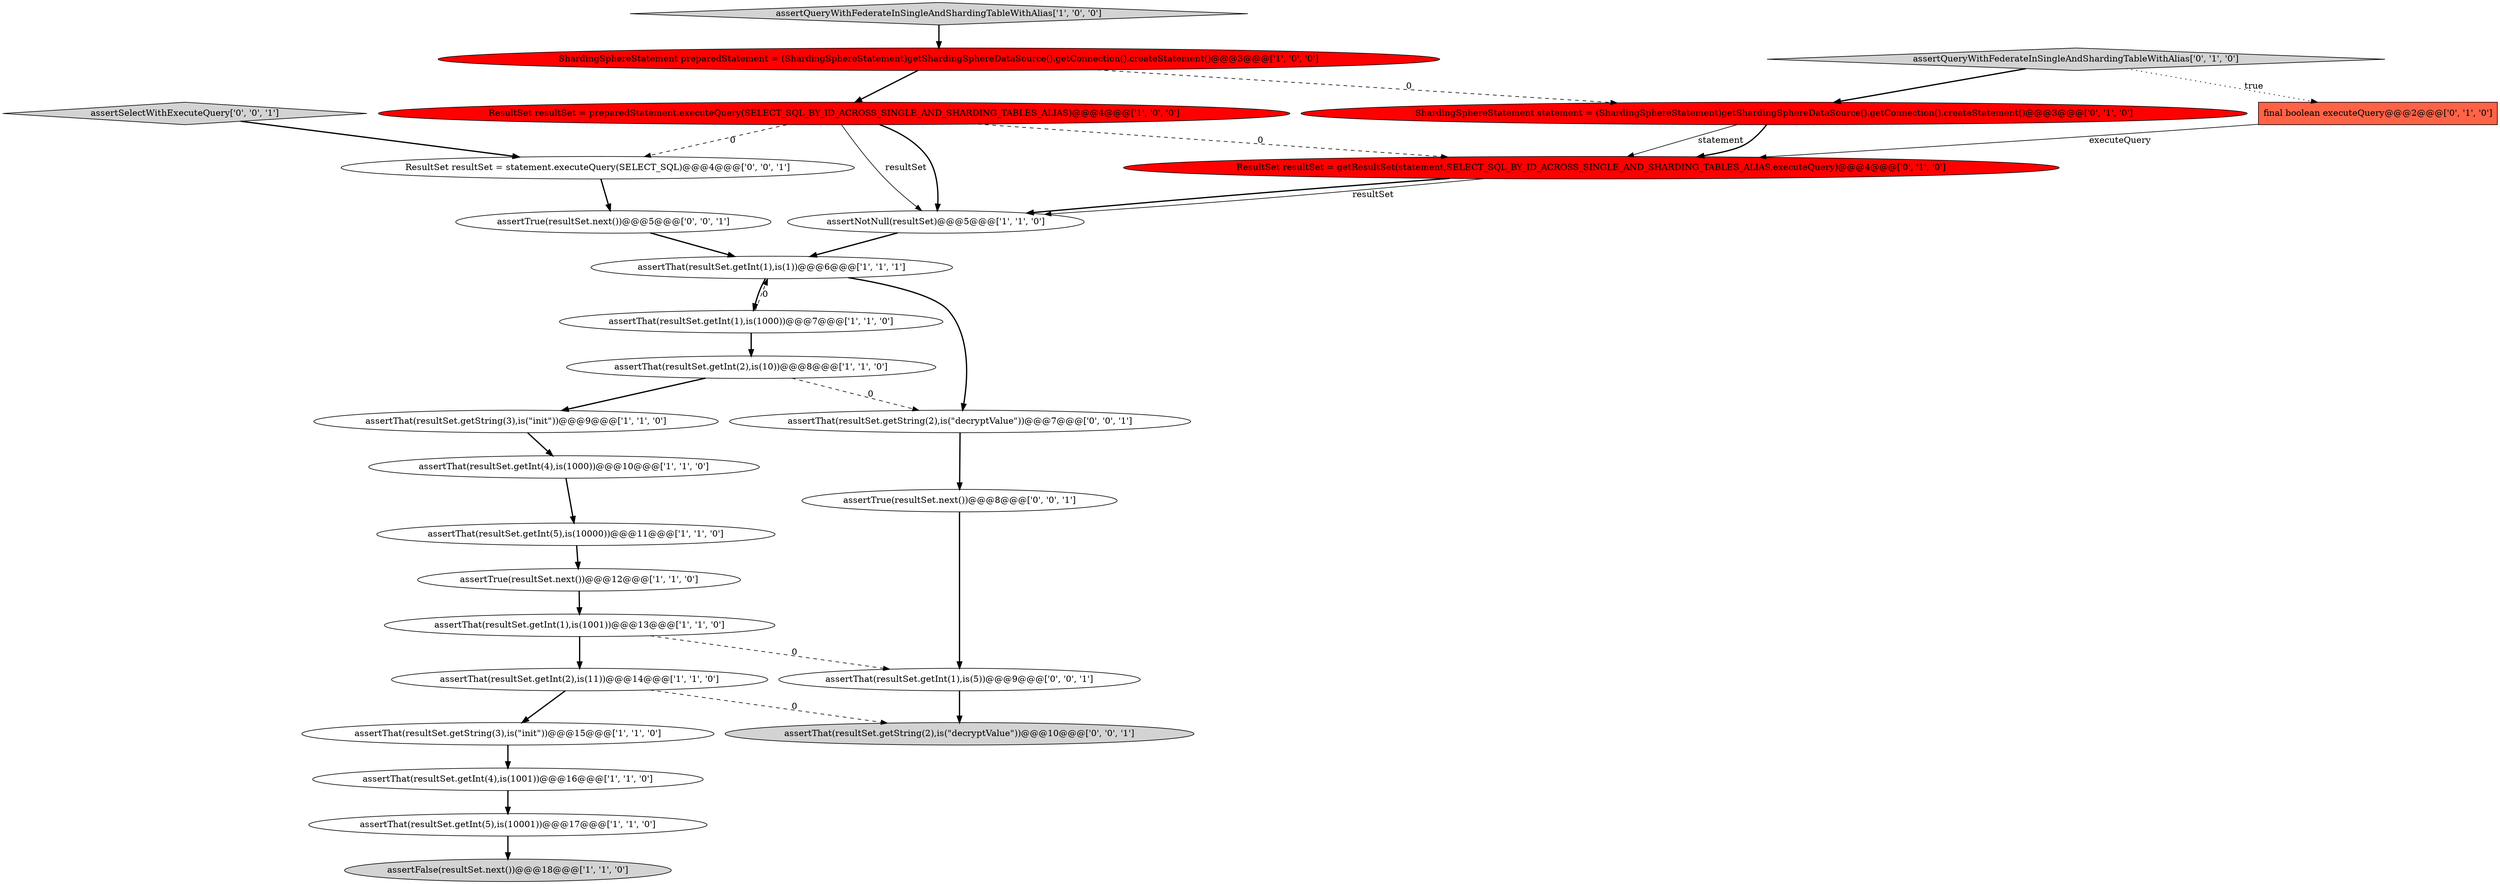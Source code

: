 digraph {
25 [style = filled, label = "ResultSet resultSet = statement.executeQuery(SELECT_SQL)@@@4@@@['0', '0', '1']", fillcolor = white, shape = ellipse image = "AAA0AAABBB3BBB"];
8 [style = filled, label = "assertTrue(resultSet.next())@@@12@@@['1', '1', '0']", fillcolor = white, shape = ellipse image = "AAA0AAABBB1BBB"];
15 [style = filled, label = "ResultSet resultSet = preparedStatement.executeQuery(SELECT_SQL_BY_ID_ACROSS_SINGLE_AND_SHARDING_TABLES_ALIAS)@@@4@@@['1', '0', '0']", fillcolor = red, shape = ellipse image = "AAA1AAABBB1BBB"];
14 [style = filled, label = "assertQueryWithFederateInSingleAndShardingTableWithAlias['1', '0', '0']", fillcolor = lightgray, shape = diamond image = "AAA0AAABBB1BBB"];
23 [style = filled, label = "assertTrue(resultSet.next())@@@5@@@['0', '0', '1']", fillcolor = white, shape = ellipse image = "AAA0AAABBB3BBB"];
6 [style = filled, label = "assertThat(resultSet.getInt(1),is(1000))@@@7@@@['1', '1', '0']", fillcolor = white, shape = ellipse image = "AAA0AAABBB1BBB"];
21 [style = filled, label = "assertSelectWithExecuteQuery['0', '0', '1']", fillcolor = lightgray, shape = diamond image = "AAA0AAABBB3BBB"];
16 [style = filled, label = "assertThat(resultSet.getInt(2),is(11))@@@14@@@['1', '1', '0']", fillcolor = white, shape = ellipse image = "AAA0AAABBB1BBB"];
4 [style = filled, label = "assertThat(resultSet.getInt(5),is(10001))@@@17@@@['1', '1', '0']", fillcolor = white, shape = ellipse image = "AAA0AAABBB1BBB"];
2 [style = filled, label = "assertThat(resultSet.getInt(1),is(1))@@@6@@@['1', '1', '1']", fillcolor = white, shape = ellipse image = "AAA0AAABBB1BBB"];
20 [style = filled, label = "ResultSet resultSet = getResultSet(statement,SELECT_SQL_BY_ID_ACROSS_SINGLE_AND_SHARDING_TABLES_ALIAS,executeQuery)@@@4@@@['0', '1', '0']", fillcolor = red, shape = ellipse image = "AAA1AAABBB2BBB"];
13 [style = filled, label = "assertThat(resultSet.getString(3),is(\"init\"))@@@9@@@['1', '1', '0']", fillcolor = white, shape = ellipse image = "AAA0AAABBB1BBB"];
3 [style = filled, label = "assertThat(resultSet.getString(3),is(\"init\"))@@@15@@@['1', '1', '0']", fillcolor = white, shape = ellipse image = "AAA0AAABBB1BBB"];
10 [style = filled, label = "ShardingSphereStatement preparedStatement = (ShardingSphereStatement)getShardingSphereDataSource().getConnection().createStatement()@@@3@@@['1', '0', '0']", fillcolor = red, shape = ellipse image = "AAA1AAABBB1BBB"];
27 [style = filled, label = "assertThat(resultSet.getInt(1),is(5))@@@9@@@['0', '0', '1']", fillcolor = white, shape = ellipse image = "AAA0AAABBB3BBB"];
19 [style = filled, label = "assertQueryWithFederateInSingleAndShardingTableWithAlias['0', '1', '0']", fillcolor = lightgray, shape = diamond image = "AAA0AAABBB2BBB"];
0 [style = filled, label = "assertFalse(resultSet.next())@@@18@@@['1', '1', '0']", fillcolor = lightgray, shape = ellipse image = "AAA0AAABBB1BBB"];
17 [style = filled, label = "ShardingSphereStatement statement = (ShardingSphereStatement)getShardingSphereDataSource().getConnection().createStatement()@@@3@@@['0', '1', '0']", fillcolor = red, shape = ellipse image = "AAA1AAABBB2BBB"];
7 [style = filled, label = "assertThat(resultSet.getInt(1),is(1001))@@@13@@@['1', '1', '0']", fillcolor = white, shape = ellipse image = "AAA0AAABBB1BBB"];
18 [style = filled, label = "final boolean executeQuery@@@2@@@['0', '1', '0']", fillcolor = tomato, shape = box image = "AAA1AAABBB2BBB"];
5 [style = filled, label = "assertThat(resultSet.getInt(4),is(1000))@@@10@@@['1', '1', '0']", fillcolor = white, shape = ellipse image = "AAA0AAABBB1BBB"];
22 [style = filled, label = "assertTrue(resultSet.next())@@@8@@@['0', '0', '1']", fillcolor = white, shape = ellipse image = "AAA0AAABBB3BBB"];
12 [style = filled, label = "assertThat(resultSet.getInt(5),is(10000))@@@11@@@['1', '1', '0']", fillcolor = white, shape = ellipse image = "AAA0AAABBB1BBB"];
26 [style = filled, label = "assertThat(resultSet.getString(2),is(\"decryptValue\"))@@@7@@@['0', '0', '1']", fillcolor = white, shape = ellipse image = "AAA0AAABBB3BBB"];
11 [style = filled, label = "assertThat(resultSet.getInt(2),is(10))@@@8@@@['1', '1', '0']", fillcolor = white, shape = ellipse image = "AAA0AAABBB1BBB"];
1 [style = filled, label = "assertNotNull(resultSet)@@@5@@@['1', '1', '0']", fillcolor = white, shape = ellipse image = "AAA0AAABBB1BBB"];
9 [style = filled, label = "assertThat(resultSet.getInt(4),is(1001))@@@16@@@['1', '1', '0']", fillcolor = white, shape = ellipse image = "AAA0AAABBB1BBB"];
24 [style = filled, label = "assertThat(resultSet.getString(2),is(\"decryptValue\"))@@@10@@@['0', '0', '1']", fillcolor = lightgray, shape = ellipse image = "AAA0AAABBB3BBB"];
16->3 [style = bold, label=""];
15->20 [style = dashed, label="0"];
2->26 [style = bold, label=""];
10->15 [style = bold, label=""];
6->2 [style = dashed, label="0"];
16->24 [style = dashed, label="0"];
2->6 [style = bold, label=""];
25->23 [style = bold, label=""];
9->4 [style = bold, label=""];
11->26 [style = dashed, label="0"];
19->18 [style = dotted, label="true"];
15->1 [style = solid, label="resultSet"];
14->10 [style = bold, label=""];
19->17 [style = bold, label=""];
20->1 [style = bold, label=""];
21->25 [style = bold, label=""];
17->20 [style = solid, label="statement"];
26->22 [style = bold, label=""];
8->7 [style = bold, label=""];
4->0 [style = bold, label=""];
7->27 [style = dashed, label="0"];
3->9 [style = bold, label=""];
15->25 [style = dashed, label="0"];
22->27 [style = bold, label=""];
5->12 [style = bold, label=""];
12->8 [style = bold, label=""];
6->11 [style = bold, label=""];
11->13 [style = bold, label=""];
7->16 [style = bold, label=""];
10->17 [style = dashed, label="0"];
13->5 [style = bold, label=""];
27->24 [style = bold, label=""];
1->2 [style = bold, label=""];
18->20 [style = solid, label="executeQuery"];
23->2 [style = bold, label=""];
20->1 [style = solid, label="resultSet"];
17->20 [style = bold, label=""];
15->1 [style = bold, label=""];
}
